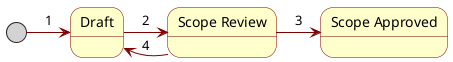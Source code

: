 @startuml
<style>
stateDiagram{
    arrow {
        LineColor Maroon
    }
    start{
        BackgroundColor LightGrey
    }
}
</style>
skinparam State {
  BackgroundColor Business
  BorderColor Maroon
  FontColor black
}
state "Scope Review" as SR
state "Scope Approved" as SA

[*] -> Draft: 1
Draft -> SR: 2
SR -> SA: 3
SR -> Draft: 4

@enduml